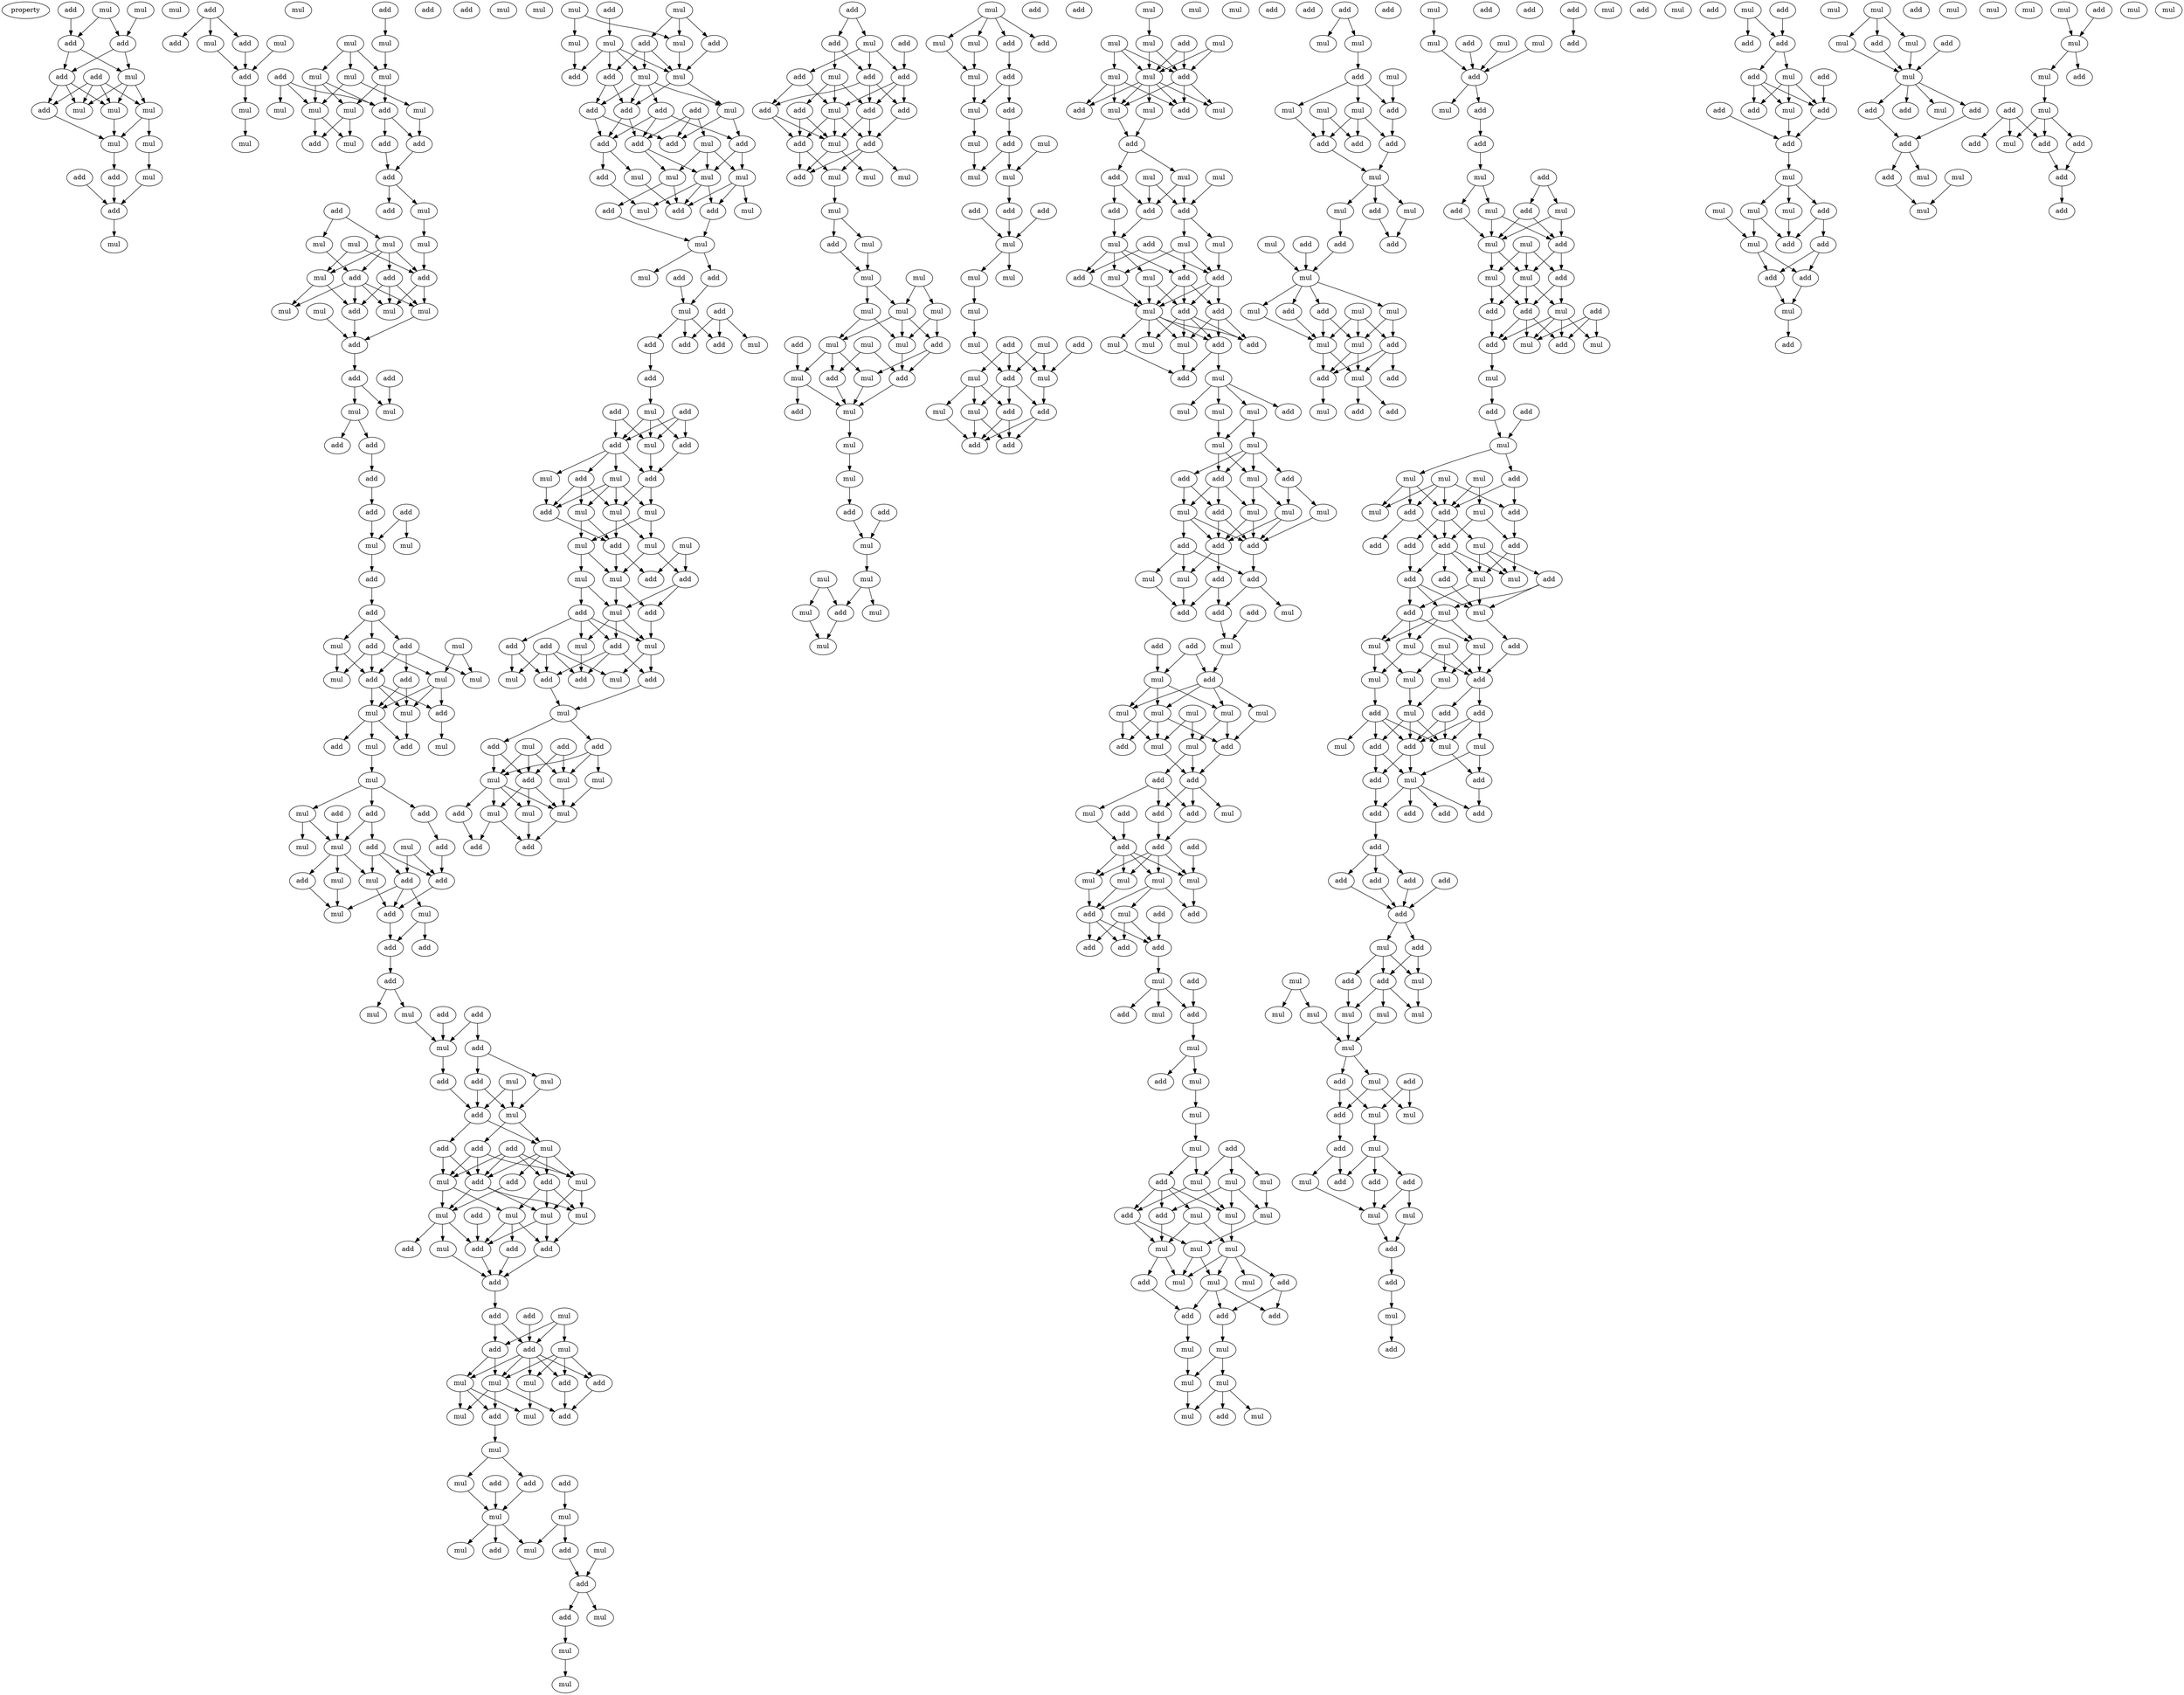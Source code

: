 digraph {
    node [fontcolor=black]
    property [mul=2,lf=1.6]
    0 [ label = add ];
    1 [ label = mul ];
    2 [ label = mul ];
    3 [ label = add ];
    4 [ label = add ];
    5 [ label = mul ];
    6 [ label = mul ];
    7 [ label = add ];
    8 [ label = add ];
    9 [ label = mul ];
    10 [ label = mul ];
    11 [ label = mul ];
    12 [ label = add ];
    13 [ label = mul ];
    14 [ label = mul ];
    15 [ label = add ];
    16 [ label = add ];
    17 [ label = mul ];
    18 [ label = add ];
    19 [ label = mul ];
    20 [ label = add ];
    21 [ label = mul ];
    22 [ label = add ];
    23 [ label = mul ];
    24 [ label = mul ];
    25 [ label = add ];
    26 [ label = add ];
    27 [ label = mul ];
    28 [ label = mul ];
    29 [ label = add ];
    30 [ label = add ];
    31 [ label = mul ];
    32 [ label = mul ];
    33 [ label = mul ];
    34 [ label = mul ];
    35 [ label = mul ];
    36 [ label = add ];
    37 [ label = mul ];
    38 [ label = mul ];
    39 [ label = mul ];
    40 [ label = add ];
    41 [ label = mul ];
    42 [ label = add ];
    43 [ label = mul ];
    44 [ label = add ];
    45 [ label = add ];
    46 [ label = add ];
    47 [ label = add ];
    48 [ label = add ];
    49 [ label = mul ];
    50 [ label = mul ];
    51 [ label = mul ];
    52 [ label = mul ];
    53 [ label = mul ];
    54 [ label = add ];
    55 [ label = mul ];
    56 [ label = add ];
    57 [ label = add ];
    58 [ label = mul ];
    59 [ label = mul ];
    60 [ label = add ];
    61 [ label = mul ];
    62 [ label = mul ];
    63 [ label = add ];
    64 [ label = add ];
    65 [ label = add ];
    66 [ label = mul ];
    67 [ label = mul ];
    68 [ label = add ];
    69 [ label = add ];
    70 [ label = add ];
    71 [ label = add ];
    72 [ label = add ];
    73 [ label = mul ];
    74 [ label = mul ];
    75 [ label = add ];
    76 [ label = add ];
    77 [ label = add ];
    78 [ label = add ];
    79 [ label = mul ];
    80 [ label = add ];
    81 [ label = mul ];
    82 [ label = add ];
    83 [ label = add ];
    84 [ label = mul ];
    85 [ label = mul ];
    86 [ label = mul ];
    87 [ label = mul ];
    88 [ label = add ];
    89 [ label = mul ];
    90 [ label = add ];
    91 [ label = add ];
    92 [ label = mul ];
    93 [ label = mul ];
    94 [ label = mul ];
    95 [ label = mul ];
    96 [ label = add ];
    97 [ label = mul ];
    98 [ label = add ];
    99 [ label = add ];
    100 [ label = mul ];
    101 [ label = mul ];
    102 [ label = add ];
    103 [ label = mul ];
    104 [ label = add ];
    105 [ label = add ];
    106 [ label = add ];
    107 [ label = mul ];
    108 [ label = mul ];
    109 [ label = add ];
    110 [ label = mul ];
    111 [ label = mul ];
    112 [ label = add ];
    113 [ label = add ];
    114 [ label = add ];
    115 [ label = add ];
    116 [ label = mul ];
    117 [ label = add ];
    118 [ label = add ];
    119 [ label = mul ];
    120 [ label = mul ];
    121 [ label = add ];
    122 [ label = mul ];
    123 [ label = mul ];
    124 [ label = add ];
    125 [ label = add ];
    126 [ label = mul ];
    127 [ label = add ];
    128 [ label = add ];
    129 [ label = add ];
    130 [ label = add ];
    131 [ label = mul ];
    132 [ label = add ];
    133 [ label = mul ];
    134 [ label = add ];
    135 [ label = mul ];
    136 [ label = add ];
    137 [ label = mul ];
    138 [ label = mul ];
    139 [ label = mul ];
    140 [ label = add ];
    141 [ label = mul ];
    142 [ label = add ];
    143 [ label = add ];
    144 [ label = add ];
    145 [ label = mul ];
    146 [ label = add ];
    147 [ label = add ];
    148 [ label = mul ];
    149 [ label = add ];
    150 [ label = add ];
    151 [ label = add ];
    152 [ label = mul ];
    153 [ label = add ];
    154 [ label = mul ];
    155 [ label = add ];
    156 [ label = mul ];
    157 [ label = add ];
    158 [ label = mul ];
    159 [ label = mul ];
    160 [ label = mul ];
    161 [ label = add ];
    162 [ label = add ];
    163 [ label = mul ];
    164 [ label = mul ];
    165 [ label = add ];
    166 [ label = mul ];
    167 [ label = add ];
    168 [ label = add ];
    169 [ label = mul ];
    170 [ label = mul ];
    171 [ label = mul ];
    172 [ label = add ];
    173 [ label = mul ];
    174 [ label = mul ];
    175 [ label = add ];
    176 [ label = add ];
    177 [ label = add ];
    178 [ label = mul ];
    179 [ label = mul ];
    180 [ label = add ];
    181 [ label = mul ];
    182 [ label = mul ];
    183 [ label = mul ];
    184 [ label = mul ];
    185 [ label = add ];
    186 [ label = mul ];
    187 [ label = mul ];
    188 [ label = add ];
    189 [ label = mul ];
    190 [ label = add ];
    191 [ label = mul ];
    192 [ label = add ];
    193 [ label = mul ];
    194 [ label = add ];
    195 [ label = add ];
    196 [ label = add ];
    197 [ label = add ];
    198 [ label = add ];
    199 [ label = add ];
    200 [ label = mul ];
    201 [ label = add ];
    202 [ label = add ];
    203 [ label = mul ];
    204 [ label = mul ];
    205 [ label = mul ];
    206 [ label = add ];
    207 [ label = mul ];
    208 [ label = add ];
    209 [ label = add ];
    210 [ label = add ];
    211 [ label = mul ];
    212 [ label = mul ];
    213 [ label = mul ];
    214 [ label = add ];
    215 [ label = add ];
    216 [ label = mul ];
    217 [ label = mul ];
    218 [ label = add ];
    219 [ label = add ];
    220 [ label = mul ];
    221 [ label = add ];
    222 [ label = add ];
    223 [ label = add ];
    224 [ label = add ];
    225 [ label = mul ];
    226 [ label = add ];
    227 [ label = add ];
    228 [ label = add ];
    229 [ label = mul ];
    230 [ label = mul ];
    231 [ label = add ];
    232 [ label = mul ];
    233 [ label = add ];
    234 [ label = mul ];
    235 [ label = mul ];
    236 [ label = mul ];
    237 [ label = add ];
    238 [ label = mul ];
    239 [ label = mul ];
    240 [ label = mul ];
    241 [ label = add ];
    242 [ label = mul ];
    243 [ label = add ];
    244 [ label = add ];
    245 [ label = mul ];
    246 [ label = add ];
    247 [ label = mul ];
    248 [ label = add ];
    249 [ label = add ];
    250 [ label = add ];
    251 [ label = mul ];
    252 [ label = mul ];
    253 [ label = add ];
    254 [ label = mul ];
    255 [ label = add ];
    256 [ label = add ];
    257 [ label = add ];
    258 [ label = mul ];
    259 [ label = mul ];
    260 [ label = add ];
    261 [ label = mul ];
    262 [ label = add ];
    263 [ label = add ];
    264 [ label = mul ];
    265 [ label = add ];
    266 [ label = mul ];
    267 [ label = mul ];
    268 [ label = mul ];
    269 [ label = mul ];
    270 [ label = mul ];
    271 [ label = add ];
    272 [ label = add ];
    273 [ label = add ];
    274 [ label = add ];
    275 [ label = add ];
    276 [ label = mul ];
    277 [ label = add ];
    278 [ label = add ];
    279 [ label = add ];
    280 [ label = mul ];
    281 [ label = add ];
    282 [ label = add ];
    283 [ label = add ];
    284 [ label = add ];
    285 [ label = mul ];
    286 [ label = add ];
    287 [ label = add ];
    288 [ label = add ];
    289 [ label = mul ];
    290 [ label = add ];
    291 [ label = mul ];
    292 [ label = mul ];
    293 [ label = mul ];
    294 [ label = mul ];
    295 [ label = add ];
    296 [ label = mul ];
    297 [ label = mul ];
    298 [ label = mul ];
    299 [ label = mul ];
    300 [ label = mul ];
    301 [ label = mul ];
    302 [ label = add ];
    303 [ label = mul ];
    304 [ label = mul ];
    305 [ label = add ];
    306 [ label = mul ];
    307 [ label = mul ];
    308 [ label = add ];
    309 [ label = add ];
    310 [ label = mul ];
    311 [ label = add ];
    312 [ label = mul ];
    313 [ label = mul ];
    314 [ label = mul ];
    315 [ label = add ];
    316 [ label = add ];
    317 [ label = mul ];
    318 [ label = mul ];
    319 [ label = mul ];
    320 [ label = add ];
    321 [ label = mul ];
    322 [ label = mul ];
    323 [ label = mul ];
    324 [ label = mul ];
    325 [ label = add ];
    326 [ label = mul ];
    327 [ label = mul ];
    328 [ label = add ];
    329 [ label = add ];
    330 [ label = add ];
    331 [ label = mul ];
    332 [ label = mul ];
    333 [ label = add ];
    334 [ label = add ];
    335 [ label = mul ];
    336 [ label = mul ];
    337 [ label = add ];
    338 [ label = mul ];
    339 [ label = mul ];
    340 [ label = add ];
    341 [ label = add ];
    342 [ label = add ];
    343 [ label = mul ];
    344 [ label = mul ];
    345 [ label = mul ];
    346 [ label = mul ];
    347 [ label = mul ];
    348 [ label = add ];
    349 [ label = mul ];
    350 [ label = add ];
    351 [ label = mul ];
    352 [ label = add ];
    353 [ label = mul ];
    354 [ label = mul ];
    355 [ label = add ];
    356 [ label = add ];
    357 [ label = mul ];
    358 [ label = add ];
    359 [ label = add ];
    360 [ label = mul ];
    361 [ label = mul ];
    362 [ label = mul ];
    363 [ label = add ];
    364 [ label = mul ];
    365 [ label = mul ];
    366 [ label = mul ];
    367 [ label = add ];
    368 [ label = add ];
    369 [ label = mul ];
    370 [ label = mul ];
    371 [ label = add ];
    372 [ label = mul ];
    373 [ label = add ];
    374 [ label = mul ];
    375 [ label = mul ];
    376 [ label = add ];
    377 [ label = mul ];
    378 [ label = add ];
    379 [ label = add ];
    380 [ label = add ];
    381 [ label = add ];
    382 [ label = mul ];
    383 [ label = mul ];
    384 [ label = mul ];
    385 [ label = add ];
    386 [ label = add ];
    387 [ label = mul ];
    388 [ label = mul ];
    389 [ label = add ];
    390 [ label = mul ];
    391 [ label = add ];
    392 [ label = add ];
    393 [ label = mul ];
    394 [ label = mul ];
    395 [ label = add ];
    396 [ label = add ];
    397 [ label = mul ];
    398 [ label = add ];
    399 [ label = mul ];
    400 [ label = mul ];
    401 [ label = mul ];
    402 [ label = mul ];
    403 [ label = add ];
    404 [ label = mul ];
    405 [ label = mul ];
    406 [ label = add ];
    407 [ label = mul ];
    408 [ label = add ];
    409 [ label = add ];
    410 [ label = mul ];
    411 [ label = mul ];
    412 [ label = add ];
    413 [ label = mul ];
    414 [ label = mul ];
    415 [ label = add ];
    416 [ label = add ];
    417 [ label = add ];
    418 [ label = add ];
    419 [ label = mul ];
    420 [ label = mul ];
    421 [ label = add ];
    422 [ label = add ];
    423 [ label = mul ];
    424 [ label = add ];
    425 [ label = add ];
    426 [ label = mul ];
    427 [ label = add ];
    428 [ label = add ];
    429 [ label = mul ];
    430 [ label = add ];
    431 [ label = mul ];
    432 [ label = mul ];
    433 [ label = mul ];
    434 [ label = mul ];
    435 [ label = mul ];
    436 [ label = mul ];
    437 [ label = add ];
    438 [ label = mul ];
    439 [ label = add ];
    440 [ label = mul ];
    441 [ label = add ];
    442 [ label = add ];
    443 [ label = add ];
    444 [ label = add ];
    445 [ label = mul ];
    446 [ label = add ];
    447 [ label = mul ];
    448 [ label = add ];
    449 [ label = add ];
    450 [ label = add ];
    451 [ label = mul ];
    452 [ label = mul ];
    453 [ label = mul ];
    454 [ label = mul ];
    455 [ label = mul ];
    456 [ label = add ];
    457 [ label = add ];
    458 [ label = add ];
    459 [ label = add ];
    460 [ label = add ];
    461 [ label = add ];
    462 [ label = add ];
    463 [ label = mul ];
    464 [ label = mul ];
    465 [ label = mul ];
    466 [ label = add ];
    467 [ label = add ];
    468 [ label = mul ];
    469 [ label = add ];
    470 [ label = mul ];
    471 [ label = mul ];
    472 [ label = mul ];
    473 [ label = add ];
    474 [ label = add ];
    475 [ label = mul ];
    476 [ label = mul ];
    477 [ label = mul ];
    478 [ label = mul ];
    479 [ label = mul ];
    480 [ label = add ];
    481 [ label = mul ];
    482 [ label = add ];
    483 [ label = mul ];
    484 [ label = mul ];
    485 [ label = mul ];
    486 [ label = mul ];
    487 [ label = mul ];
    488 [ label = add ];
    489 [ label = add ];
    490 [ label = mul ];
    491 [ label = add ];
    492 [ label = add ];
    493 [ label = add ];
    494 [ label = mul ];
    495 [ label = mul ];
    496 [ label = mul ];
    497 [ label = mul ];
    498 [ label = mul ];
    499 [ label = add ];
    500 [ label = add ];
    501 [ label = mul ];
    502 [ label = add ];
    503 [ label = add ];
    504 [ label = add ];
    505 [ label = mul ];
    506 [ label = mul ];
    507 [ label = mul ];
    508 [ label = add ];
    509 [ label = add ];
    510 [ label = mul ];
    511 [ label = mul ];
    512 [ label = mul ];
    513 [ label = add ];
    514 [ label = add ];
    515 [ label = add ];
    516 [ label = mul ];
    517 [ label = mul ];
    518 [ label = mul ];
    519 [ label = add ];
    520 [ label = add ];
    521 [ label = mul ];
    522 [ label = add ];
    523 [ label = add ];
    524 [ label = mul ];
    525 [ label = mul ];
    526 [ label = add ];
    527 [ label = add ];
    528 [ label = mul ];
    529 [ label = mul ];
    530 [ label = add ];
    531 [ label = mul ];
    532 [ label = mul ];
    533 [ label = add ];
    534 [ label = add ];
    535 [ label = mul ];
    536 [ label = add ];
    537 [ label = mul ];
    538 [ label = add ];
    539 [ label = mul ];
    540 [ label = add ];
    541 [ label = add ];
    542 [ label = mul ];
    543 [ label = mul ];
    544 [ label = mul ];
    545 [ label = add ];
    546 [ label = mul ];
    547 [ label = add ];
    548 [ label = add ];
    549 [ label = add ];
    550 [ label = add ];
    551 [ label = mul ];
    552 [ label = add ];
    553 [ label = mul ];
    554 [ label = add ];
    555 [ label = add ];
    556 [ label = add ];
    557 [ label = mul ];
    558 [ label = mul ];
    559 [ label = mul ];
    560 [ label = add ];
    561 [ label = mul ];
    562 [ label = mul ];
    563 [ label = add ];
    564 [ label = add ];
    565 [ label = mul ];
    566 [ label = add ];
    567 [ label = add ];
    568 [ label = add ];
    569 [ label = mul ];
    570 [ label = add ];
    571 [ label = mul ];
    572 [ label = mul ];
    573 [ label = mul ];
    574 [ label = add ];
    575 [ label = add ];
    576 [ label = mul ];
    577 [ label = add ];
    578 [ label = add ];
    579 [ label = mul ];
    580 [ label = mul ];
    581 [ label = mul ];
    582 [ label = mul ];
    583 [ label = add ];
    584 [ label = add ];
    585 [ label = add ];
    586 [ label = mul ];
    587 [ label = add ];
    588 [ label = add ];
    589 [ label = add ];
    590 [ label = mul ];
    591 [ label = add ];
    592 [ label = add ];
    593 [ label = mul ];
    594 [ label = add ];
    595 [ label = add ];
    596 [ label = mul ];
    597 [ label = add ];
    598 [ label = mul ];
    599 [ label = mul ];
    600 [ label = mul ];
    601 [ label = mul ];
    602 [ label = add ];
    603 [ label = mul ];
    604 [ label = mul ];
    605 [ label = mul ];
    606 [ label = add ];
    607 [ label = mul ];
    608 [ label = mul ];
    609 [ label = add ];
    610 [ label = add ];
    611 [ label = add ];
    612 [ label = mul ];
    613 [ label = add ];
    614 [ label = mul ];
    615 [ label = add ];
    616 [ label = mul ];
    617 [ label = mul ];
    618 [ label = add ];
    619 [ label = mul ];
    620 [ label = add ];
    621 [ label = add ];
    622 [ label = add ];
    623 [ label = add ];
    624 [ label = add ];
    625 [ label = add ];
    626 [ label = add ];
    627 [ label = add ];
    628 [ label = mul ];
    629 [ label = add ];
    630 [ label = add ];
    631 [ label = add ];
    632 [ label = mul ];
    633 [ label = add ];
    634 [ label = add ];
    635 [ label = mul ];
    636 [ label = add ];
    637 [ label = mul ];
    638 [ label = mul ];
    639 [ label = mul ];
    640 [ label = mul ];
    641 [ label = mul ];
    642 [ label = mul ];
    643 [ label = mul ];
    644 [ label = add ];
    645 [ label = add ];
    646 [ label = mul ];
    647 [ label = add ];
    648 [ label = mul ];
    649 [ label = mul ];
    650 [ label = mul ];
    651 [ label = add ];
    652 [ label = add ];
    653 [ label = add ];
    654 [ label = mul ];
    655 [ label = add ];
    656 [ label = mul ];
    657 [ label = mul ];
    658 [ label = add ];
    659 [ label = add ];
    660 [ label = mul ];
    661 [ label = add ];
    662 [ label = mul ];
    663 [ label = add ];
    664 [ label = add ];
    665 [ label = add ];
    666 [ label = add ];
    667 [ label = add ];
    668 [ label = mul ];
    669 [ label = add ];
    670 [ label = add ];
    671 [ label = mul ];
    672 [ label = add ];
    673 [ label = add ];
    674 [ label = add ];
    675 [ label = mul ];
    676 [ label = mul ];
    677 [ label = add ];
    678 [ label = mul ];
    679 [ label = mul ];
    680 [ label = mul ];
    681 [ label = add ];
    682 [ label = add ];
    683 [ label = mul ];
    684 [ label = add ];
    685 [ label = add ];
    686 [ label = mul ];
    687 [ label = mul ];
    688 [ label = add ];
    689 [ label = add ];
    690 [ label = mul ];
    691 [ label = add ];
    692 [ label = add ];
    693 [ label = mul ];
    694 [ label = mul ];
    695 [ label = add ];
    696 [ label = add ];
    697 [ label = mul ];
    698 [ label = add ];
    699 [ label = add ];
    700 [ label = add ];
    701 [ label = mul ];
    702 [ label = mul ];
    703 [ label = mul ];
    704 [ label = mul ];
    705 [ label = mul ];
    706 [ label = mul ];
    707 [ label = mul ];
    708 [ label = add ];
    709 [ label = mul ];
    710 [ label = mul ];
    711 [ label = add ];
    712 [ label = add ];
    713 [ label = mul ];
    714 [ label = mul ];
    715 [ label = mul ];
    716 [ label = add ];
    717 [ label = add ];
    718 [ label = add ];
    719 [ label = add ];
    720 [ label = mul ];
    721 [ label = add ];
    0 -> 3 [ name = 0 ];
    1 -> 4 [ name = 1 ];
    2 -> 3 [ name = 2 ];
    2 -> 4 [ name = 3 ];
    3 -> 6 [ name = 4 ];
    3 -> 8 [ name = 5 ];
    4 -> 6 [ name = 6 ];
    4 -> 8 [ name = 7 ];
    6 -> 9 [ name = 8 ];
    6 -> 10 [ name = 9 ];
    6 -> 11 [ name = 10 ];
    7 -> 9 [ name = 11 ];
    7 -> 10 [ name = 12 ];
    7 -> 11 [ name = 13 ];
    7 -> 12 [ name = 14 ];
    8 -> 10 [ name = 15 ];
    8 -> 11 [ name = 16 ];
    8 -> 12 [ name = 17 ];
    9 -> 13 [ name = 18 ];
    9 -> 14 [ name = 19 ];
    10 -> 14 [ name = 20 ];
    12 -> 14 [ name = 21 ];
    13 -> 17 [ name = 22 ];
    14 -> 16 [ name = 23 ];
    15 -> 18 [ name = 24 ];
    16 -> 18 [ name = 25 ];
    17 -> 18 [ name = 26 ];
    18 -> 19 [ name = 27 ];
    20 -> 22 [ name = 28 ];
    20 -> 23 [ name = 29 ];
    20 -> 25 [ name = 30 ];
    23 -> 26 [ name = 31 ];
    24 -> 26 [ name = 32 ];
    25 -> 26 [ name = 33 ];
    26 -> 27 [ name = 34 ];
    27 -> 28 [ name = 35 ];
    29 -> 31 [ name = 36 ];
    31 -> 35 [ name = 37 ];
    32 -> 33 [ name = 38 ];
    32 -> 34 [ name = 39 ];
    32 -> 35 [ name = 40 ];
    33 -> 37 [ name = 41 ];
    33 -> 41 [ name = 42 ];
    34 -> 39 [ name = 43 ];
    34 -> 40 [ name = 44 ];
    34 -> 41 [ name = 45 ];
    35 -> 39 [ name = 46 ];
    35 -> 40 [ name = 47 ];
    36 -> 38 [ name = 48 ];
    36 -> 40 [ name = 49 ];
    36 -> 41 [ name = 50 ];
    37 -> 44 [ name = 51 ];
    39 -> 42 [ name = 52 ];
    39 -> 43 [ name = 53 ];
    40 -> 44 [ name = 54 ];
    40 -> 45 [ name = 55 ];
    41 -> 42 [ name = 56 ];
    41 -> 43 [ name = 57 ];
    44 -> 46 [ name = 58 ];
    45 -> 46 [ name = 59 ];
    46 -> 48 [ name = 60 ];
    46 -> 49 [ name = 61 ];
    47 -> 51 [ name = 62 ];
    47 -> 53 [ name = 63 ];
    49 -> 52 [ name = 64 ];
    50 -> 55 [ name = 65 ];
    50 -> 57 [ name = 66 ];
    51 -> 54 [ name = 67 ];
    51 -> 55 [ name = 68 ];
    51 -> 56 [ name = 69 ];
    51 -> 57 [ name = 70 ];
    52 -> 57 [ name = 71 ];
    53 -> 54 [ name = 72 ];
    54 -> 58 [ name = 73 ];
    54 -> 59 [ name = 74 ];
    54 -> 60 [ name = 75 ];
    54 -> 61 [ name = 76 ];
    55 -> 59 [ name = 77 ];
    55 -> 60 [ name = 78 ];
    56 -> 58 [ name = 79 ];
    56 -> 60 [ name = 80 ];
    56 -> 61 [ name = 81 ];
    57 -> 58 [ name = 82 ];
    57 -> 61 [ name = 83 ];
    58 -> 63 [ name = 84 ];
    60 -> 63 [ name = 85 ];
    62 -> 63 [ name = 86 ];
    63 -> 64 [ name = 87 ];
    64 -> 66 [ name = 88 ];
    64 -> 67 [ name = 89 ];
    65 -> 67 [ name = 90 ];
    66 -> 68 [ name = 91 ];
    66 -> 69 [ name = 92 ];
    69 -> 70 [ name = 93 ];
    70 -> 72 [ name = 94 ];
    71 -> 73 [ name = 95 ];
    71 -> 74 [ name = 96 ];
    72 -> 74 [ name = 97 ];
    74 -> 75 [ name = 98 ];
    75 -> 77 [ name = 99 ];
    77 -> 78 [ name = 100 ];
    77 -> 79 [ name = 101 ];
    77 -> 80 [ name = 102 ];
    78 -> 82 [ name = 103 ];
    78 -> 85 [ name = 104 ];
    78 -> 86 [ name = 105 ];
    79 -> 82 [ name = 106 ];
    79 -> 86 [ name = 107 ];
    80 -> 82 [ name = 108 ];
    80 -> 83 [ name = 109 ];
    80 -> 84 [ name = 110 ];
    81 -> 84 [ name = 111 ];
    81 -> 85 [ name = 112 ];
    82 -> 87 [ name = 113 ];
    82 -> 88 [ name = 114 ];
    82 -> 89 [ name = 115 ];
    83 -> 87 [ name = 116 ];
    83 -> 89 [ name = 117 ];
    85 -> 87 [ name = 118 ];
    85 -> 88 [ name = 119 ];
    85 -> 89 [ name = 120 ];
    87 -> 90 [ name = 121 ];
    87 -> 91 [ name = 122 ];
    87 -> 94 [ name = 123 ];
    88 -> 92 [ name = 124 ];
    89 -> 91 [ name = 125 ];
    94 -> 95 [ name = 126 ];
    95 -> 96 [ name = 127 ];
    95 -> 97 [ name = 128 ];
    95 -> 99 [ name = 129 ];
    96 -> 101 [ name = 130 ];
    96 -> 104 [ name = 131 ];
    97 -> 101 [ name = 132 ];
    97 -> 103 [ name = 133 ];
    98 -> 101 [ name = 134 ];
    99 -> 102 [ name = 135 ];
    100 -> 105 [ name = 136 ];
    100 -> 106 [ name = 137 ];
    101 -> 107 [ name = 138 ];
    101 -> 108 [ name = 139 ];
    101 -> 109 [ name = 140 ];
    102 -> 105 [ name = 141 ];
    104 -> 105 [ name = 142 ];
    104 -> 106 [ name = 143 ];
    104 -> 107 [ name = 144 ];
    105 -> 112 [ name = 145 ];
    106 -> 110 [ name = 146 ];
    106 -> 111 [ name = 147 ];
    106 -> 112 [ name = 148 ];
    107 -> 112 [ name = 149 ];
    108 -> 110 [ name = 150 ];
    109 -> 110 [ name = 151 ];
    111 -> 113 [ name = 152 ];
    111 -> 114 [ name = 153 ];
    112 -> 113 [ name = 154 ];
    113 -> 115 [ name = 155 ];
    115 -> 116 [ name = 156 ];
    115 -> 119 [ name = 157 ];
    117 -> 120 [ name = 158 ];
    117 -> 121 [ name = 159 ];
    118 -> 120 [ name = 160 ];
    119 -> 120 [ name = 161 ];
    120 -> 124 [ name = 162 ];
    121 -> 122 [ name = 163 ];
    121 -> 125 [ name = 164 ];
    122 -> 126 [ name = 165 ];
    123 -> 126 [ name = 166 ];
    123 -> 127 [ name = 167 ];
    124 -> 127 [ name = 168 ];
    125 -> 126 [ name = 169 ];
    125 -> 127 [ name = 170 ];
    126 -> 129 [ name = 171 ];
    126 -> 131 [ name = 172 ];
    127 -> 128 [ name = 173 ];
    127 -> 131 [ name = 174 ];
    128 -> 133 [ name = 175 ];
    128 -> 136 [ name = 176 ];
    129 -> 133 [ name = 177 ];
    129 -> 135 [ name = 178 ];
    129 -> 136 [ name = 179 ];
    130 -> 132 [ name = 180 ];
    130 -> 133 [ name = 181 ];
    130 -> 135 [ name = 182 ];
    130 -> 136 [ name = 183 ];
    131 -> 132 [ name = 184 ];
    131 -> 134 [ name = 185 ];
    131 -> 135 [ name = 186 ];
    131 -> 136 [ name = 187 ];
    132 -> 137 [ name = 188 ];
    132 -> 138 [ name = 189 ];
    132 -> 139 [ name = 190 ];
    133 -> 137 [ name = 191 ];
    133 -> 141 [ name = 192 ];
    134 -> 141 [ name = 193 ];
    135 -> 138 [ name = 194 ];
    135 -> 139 [ name = 195 ];
    136 -> 138 [ name = 196 ];
    136 -> 139 [ name = 197 ];
    136 -> 141 [ name = 198 ];
    137 -> 142 [ name = 199 ];
    137 -> 143 [ name = 200 ];
    137 -> 144 [ name = 201 ];
    138 -> 144 [ name = 202 ];
    139 -> 142 [ name = 203 ];
    139 -> 144 [ name = 204 ];
    140 -> 142 [ name = 205 ];
    141 -> 142 [ name = 206 ];
    141 -> 145 [ name = 207 ];
    141 -> 146 [ name = 208 ];
    142 -> 147 [ name = 209 ];
    143 -> 147 [ name = 210 ];
    144 -> 147 [ name = 211 ];
    145 -> 147 [ name = 212 ];
    147 -> 149 [ name = 213 ];
    148 -> 151 [ name = 214 ];
    148 -> 152 [ name = 215 ];
    148 -> 153 [ name = 216 ];
    149 -> 151 [ name = 217 ];
    149 -> 153 [ name = 218 ];
    150 -> 153 [ name = 219 ];
    151 -> 154 [ name = 220 ];
    151 -> 158 [ name = 221 ];
    152 -> 154 [ name = 222 ];
    152 -> 155 [ name = 223 ];
    152 -> 156 [ name = 224 ];
    152 -> 157 [ name = 225 ];
    153 -> 154 [ name = 226 ];
    153 -> 155 [ name = 227 ];
    153 -> 156 [ name = 228 ];
    153 -> 157 [ name = 229 ];
    153 -> 158 [ name = 230 ];
    154 -> 159 [ name = 231 ];
    154 -> 161 [ name = 232 ];
    154 -> 162 [ name = 233 ];
    155 -> 161 [ name = 234 ];
    156 -> 160 [ name = 235 ];
    157 -> 161 [ name = 236 ];
    158 -> 159 [ name = 237 ];
    158 -> 160 [ name = 238 ];
    158 -> 162 [ name = 239 ];
    162 -> 163 [ name = 240 ];
    163 -> 165 [ name = 241 ];
    163 -> 166 [ name = 242 ];
    165 -> 169 [ name = 243 ];
    166 -> 169 [ name = 244 ];
    167 -> 169 [ name = 245 ];
    168 -> 170 [ name = 246 ];
    169 -> 171 [ name = 247 ];
    169 -> 172 [ name = 248 ];
    169 -> 174 [ name = 249 ];
    170 -> 171 [ name = 250 ];
    170 -> 175 [ name = 251 ];
    173 -> 176 [ name = 252 ];
    175 -> 176 [ name = 253 ];
    176 -> 177 [ name = 254 ];
    176 -> 178 [ name = 255 ];
    177 -> 179 [ name = 256 ];
    179 -> 183 [ name = 257 ];
    180 -> 186 [ name = 258 ];
    181 -> 184 [ name = 259 ];
    181 -> 187 [ name = 260 ];
    182 -> 184 [ name = 261 ];
    182 -> 185 [ name = 262 ];
    182 -> 188 [ name = 263 ];
    184 -> 191 [ name = 264 ];
    185 -> 191 [ name = 265 ];
    186 -> 189 [ name = 266 ];
    186 -> 190 [ name = 267 ];
    186 -> 191 [ name = 268 ];
    186 -> 192 [ name = 269 ];
    187 -> 192 [ name = 270 ];
    188 -> 189 [ name = 271 ];
    188 -> 190 [ name = 272 ];
    188 -> 191 [ name = 273 ];
    189 -> 193 [ name = 274 ];
    189 -> 194 [ name = 275 ];
    189 -> 195 [ name = 276 ];
    189 -> 197 [ name = 277 ];
    190 -> 195 [ name = 278 ];
    190 -> 197 [ name = 279 ];
    191 -> 193 [ name = 280 ];
    191 -> 197 [ name = 281 ];
    193 -> 198 [ name = 282 ];
    193 -> 202 [ name = 283 ];
    194 -> 198 [ name = 284 ];
    194 -> 199 [ name = 285 ];
    194 -> 201 [ name = 286 ];
    195 -> 199 [ name = 287 ];
    195 -> 202 [ name = 288 ];
    196 -> 200 [ name = 289 ];
    196 -> 201 [ name = 290 ];
    196 -> 202 [ name = 291 ];
    197 -> 199 [ name = 292 ];
    197 -> 201 [ name = 293 ];
    198 -> 205 [ name = 294 ];
    198 -> 207 [ name = 295 ];
    199 -> 203 [ name = 296 ];
    199 -> 206 [ name = 297 ];
    200 -> 204 [ name = 298 ];
    200 -> 205 [ name = 299 ];
    200 -> 207 [ name = 300 ];
    201 -> 204 [ name = 301 ];
    201 -> 205 [ name = 302 ];
    203 -> 209 [ name = 303 ];
    204 -> 209 [ name = 304 ];
    204 -> 210 [ name = 305 ];
    205 -> 208 [ name = 306 ];
    205 -> 209 [ name = 307 ];
    205 -> 212 [ name = 308 ];
    206 -> 212 [ name = 309 ];
    207 -> 208 [ name = 310 ];
    207 -> 209 [ name = 311 ];
    207 -> 211 [ name = 312 ];
    208 -> 213 [ name = 313 ];
    210 -> 213 [ name = 314 ];
    213 -> 215 [ name = 315 ];
    213 -> 216 [ name = 316 ];
    214 -> 217 [ name = 317 ];
    215 -> 217 [ name = 318 ];
    217 -> 219 [ name = 319 ];
    217 -> 221 [ name = 320 ];
    217 -> 222 [ name = 321 ];
    218 -> 220 [ name = 322 ];
    218 -> 221 [ name = 323 ];
    218 -> 222 [ name = 324 ];
    219 -> 223 [ name = 325 ];
    223 -> 225 [ name = 326 ];
    224 -> 228 [ name = 327 ];
    224 -> 229 [ name = 328 ];
    225 -> 227 [ name = 329 ];
    225 -> 228 [ name = 330 ];
    225 -> 229 [ name = 331 ];
    226 -> 227 [ name = 332 ];
    226 -> 228 [ name = 333 ];
    226 -> 229 [ name = 334 ];
    227 -> 233 [ name = 335 ];
    228 -> 230 [ name = 336 ];
    228 -> 231 [ name = 337 ];
    228 -> 232 [ name = 338 ];
    228 -> 233 [ name = 339 ];
    229 -> 233 [ name = 340 ];
    230 -> 237 [ name = 341 ];
    231 -> 234 [ name = 342 ];
    231 -> 235 [ name = 343 ];
    231 -> 237 [ name = 344 ];
    232 -> 234 [ name = 345 ];
    232 -> 235 [ name = 346 ];
    232 -> 236 [ name = 347 ];
    232 -> 237 [ name = 348 ];
    233 -> 234 [ name = 349 ];
    233 -> 236 [ name = 350 ];
    234 -> 240 [ name = 351 ];
    234 -> 241 [ name = 352 ];
    235 -> 238 [ name = 353 ];
    235 -> 241 [ name = 354 ];
    236 -> 238 [ name = 355 ];
    236 -> 240 [ name = 356 ];
    237 -> 241 [ name = 357 ];
    238 -> 242 [ name = 358 ];
    238 -> 245 [ name = 359 ];
    239 -> 243 [ name = 360 ];
    239 -> 244 [ name = 361 ];
    240 -> 243 [ name = 362 ];
    240 -> 245 [ name = 363 ];
    241 -> 244 [ name = 364 ];
    241 -> 245 [ name = 365 ];
    242 -> 247 [ name = 366 ];
    242 -> 248 [ name = 367 ];
    243 -> 246 [ name = 368 ];
    243 -> 247 [ name = 369 ];
    245 -> 246 [ name = 370 ];
    245 -> 247 [ name = 371 ];
    246 -> 251 [ name = 372 ];
    247 -> 251 [ name = 373 ];
    247 -> 252 [ name = 374 ];
    247 -> 253 [ name = 375 ];
    248 -> 249 [ name = 376 ];
    248 -> 251 [ name = 377 ];
    248 -> 252 [ name = 378 ];
    248 -> 253 [ name = 379 ];
    249 -> 256 [ name = 380 ];
    249 -> 258 [ name = 381 ];
    250 -> 254 [ name = 382 ];
    250 -> 255 [ name = 383 ];
    250 -> 256 [ name = 384 ];
    250 -> 258 [ name = 385 ];
    251 -> 254 [ name = 386 ];
    251 -> 257 [ name = 387 ];
    252 -> 255 [ name = 388 ];
    253 -> 255 [ name = 389 ];
    253 -> 256 [ name = 390 ];
    253 -> 257 [ name = 391 ];
    256 -> 259 [ name = 392 ];
    257 -> 259 [ name = 393 ];
    259 -> 262 [ name = 394 ];
    259 -> 263 [ name = 395 ];
    260 -> 265 [ name = 396 ];
    260 -> 267 [ name = 397 ];
    261 -> 264 [ name = 398 ];
    261 -> 265 [ name = 399 ];
    261 -> 267 [ name = 400 ];
    262 -> 264 [ name = 401 ];
    262 -> 265 [ name = 402 ];
    263 -> 264 [ name = 403 ];
    263 -> 266 [ name = 404 ];
    263 -> 267 [ name = 405 ];
    264 -> 268 [ name = 406 ];
    264 -> 269 [ name = 407 ];
    264 -> 270 [ name = 408 ];
    264 -> 271 [ name = 409 ];
    265 -> 268 [ name = 410 ];
    265 -> 269 [ name = 411 ];
    265 -> 270 [ name = 412 ];
    266 -> 268 [ name = 413 ];
    267 -> 268 [ name = 414 ];
    268 -> 272 [ name = 415 ];
    269 -> 272 [ name = 416 ];
    269 -> 273 [ name = 417 ];
    270 -> 272 [ name = 418 ];
    271 -> 273 [ name = 419 ];
    274 -> 275 [ name = 420 ];
    274 -> 276 [ name = 421 ];
    275 -> 280 [ name = 422 ];
    275 -> 281 [ name = 423 ];
    276 -> 278 [ name = 424 ];
    276 -> 279 [ name = 425 ];
    276 -> 281 [ name = 426 ];
    277 -> 279 [ name = 427 ];
    278 -> 284 [ name = 428 ];
    278 -> 285 [ name = 429 ];
    279 -> 282 [ name = 430 ];
    279 -> 283 [ name = 431 ];
    279 -> 285 [ name = 432 ];
    280 -> 282 [ name = 433 ];
    280 -> 285 [ name = 434 ];
    280 -> 286 [ name = 435 ];
    281 -> 282 [ name = 436 ];
    281 -> 283 [ name = 437 ];
    281 -> 284 [ name = 438 ];
    282 -> 288 [ name = 439 ];
    282 -> 289 [ name = 440 ];
    283 -> 288 [ name = 441 ];
    284 -> 287 [ name = 442 ];
    284 -> 289 [ name = 443 ];
    285 -> 287 [ name = 444 ];
    285 -> 288 [ name = 445 ];
    285 -> 289 [ name = 446 ];
    286 -> 287 [ name = 447 ];
    286 -> 289 [ name = 448 ];
    287 -> 290 [ name = 449 ];
    287 -> 291 [ name = 450 ];
    288 -> 290 [ name = 451 ];
    288 -> 291 [ name = 452 ];
    288 -> 292 [ name = 453 ];
    289 -> 290 [ name = 454 ];
    289 -> 293 [ name = 455 ];
    291 -> 294 [ name = 456 ];
    294 -> 295 [ name = 457 ];
    294 -> 296 [ name = 458 ];
    295 -> 297 [ name = 459 ];
    296 -> 297 [ name = 460 ];
    297 -> 300 [ name = 461 ];
    297 -> 301 [ name = 462 ];
    298 -> 299 [ name = 463 ];
    298 -> 300 [ name = 464 ];
    299 -> 302 [ name = 465 ];
    299 -> 303 [ name = 466 ];
    300 -> 302 [ name = 467 ];
    300 -> 303 [ name = 468 ];
    300 -> 304 [ name = 469 ];
    301 -> 303 [ name = 470 ];
    301 -> 304 [ name = 471 ];
    302 -> 308 [ name = 472 ];
    302 -> 310 [ name = 473 ];
    303 -> 308 [ name = 474 ];
    304 -> 307 [ name = 475 ];
    304 -> 309 [ name = 476 ];
    304 -> 310 [ name = 477 ];
    305 -> 307 [ name = 478 ];
    306 -> 308 [ name = 479 ];
    306 -> 309 [ name = 480 ];
    307 -> 311 [ name = 481 ];
    307 -> 312 [ name = 482 ];
    308 -> 312 [ name = 483 ];
    309 -> 312 [ name = 484 ];
    310 -> 312 [ name = 485 ];
    312 -> 313 [ name = 486 ];
    313 -> 314 [ name = 487 ];
    314 -> 315 [ name = 488 ];
    315 -> 317 [ name = 489 ];
    316 -> 317 [ name = 490 ];
    317 -> 318 [ name = 491 ];
    318 -> 320 [ name = 492 ];
    318 -> 322 [ name = 493 ];
    319 -> 320 [ name = 494 ];
    319 -> 321 [ name = 495 ];
    320 -> 323 [ name = 496 ];
    321 -> 323 [ name = 497 ];
    324 -> 325 [ name = 498 ];
    324 -> 326 [ name = 499 ];
    324 -> 327 [ name = 500 ];
    324 -> 328 [ name = 501 ];
    325 -> 330 [ name = 502 ];
    326 -> 331 [ name = 503 ];
    327 -> 331 [ name = 504 ];
    330 -> 332 [ name = 505 ];
    330 -> 333 [ name = 506 ];
    331 -> 332 [ name = 507 ];
    332 -> 335 [ name = 508 ];
    333 -> 334 [ name = 509 ];
    334 -> 338 [ name = 510 ];
    334 -> 339 [ name = 511 ];
    335 -> 338 [ name = 512 ];
    336 -> 339 [ name = 513 ];
    339 -> 341 [ name = 514 ];
    340 -> 343 [ name = 515 ];
    341 -> 343 [ name = 516 ];
    342 -> 343 [ name = 517 ];
    343 -> 344 [ name = 518 ];
    343 -> 345 [ name = 519 ];
    344 -> 346 [ name = 520 ];
    346 -> 349 [ name = 521 ];
    347 -> 351 [ name = 522 ];
    347 -> 352 [ name = 523 ];
    348 -> 351 [ name = 524 ];
    349 -> 352 [ name = 525 ];
    350 -> 351 [ name = 526 ];
    350 -> 352 [ name = 527 ];
    350 -> 353 [ name = 528 ];
    351 -> 356 [ name = 529 ];
    352 -> 355 [ name = 530 ];
    352 -> 356 [ name = 531 ];
    352 -> 357 [ name = 532 ];
    353 -> 354 [ name = 533 ];
    353 -> 355 [ name = 534 ];
    353 -> 357 [ name = 535 ];
    354 -> 359 [ name = 536 ];
    355 -> 358 [ name = 537 ];
    355 -> 359 [ name = 538 ];
    356 -> 358 [ name = 539 ];
    356 -> 359 [ name = 540 ];
    357 -> 358 [ name = 541 ];
    357 -> 359 [ name = 542 ];
    360 -> 361 [ name = 543 ];
    361 -> 366 [ name = 544 ];
    361 -> 367 [ name = 545 ];
    362 -> 365 [ name = 546 ];
    362 -> 366 [ name = 547 ];
    362 -> 367 [ name = 548 ];
    363 -> 366 [ name = 549 ];
    363 -> 367 [ name = 550 ];
    364 -> 366 [ name = 551 ];
    364 -> 367 [ name = 552 ];
    365 -> 368 [ name = 553 ];
    365 -> 371 [ name = 554 ];
    365 -> 372 [ name = 555 ];
    366 -> 368 [ name = 556 ];
    366 -> 369 [ name = 557 ];
    366 -> 370 [ name = 558 ];
    366 -> 371 [ name = 559 ];
    366 -> 372 [ name = 560 ];
    367 -> 368 [ name = 561 ];
    367 -> 370 [ name = 562 ];
    367 -> 372 [ name = 563 ];
    369 -> 373 [ name = 564 ];
    372 -> 373 [ name = 565 ];
    373 -> 376 [ name = 566 ];
    373 -> 377 [ name = 567 ];
    374 -> 378 [ name = 568 ];
    374 -> 379 [ name = 569 ];
    375 -> 378 [ name = 570 ];
    376 -> 379 [ name = 571 ];
    376 -> 380 [ name = 572 ];
    377 -> 378 [ name = 573 ];
    377 -> 379 [ name = 574 ];
    378 -> 382 [ name = 575 ];
    378 -> 384 [ name = 576 ];
    379 -> 383 [ name = 577 ];
    380 -> 383 [ name = 578 ];
    381 -> 385 [ name = 579 ];
    381 -> 386 [ name = 580 ];
    382 -> 386 [ name = 581 ];
    383 -> 385 [ name = 582 ];
    383 -> 387 [ name = 583 ];
    383 -> 388 [ name = 584 ];
    383 -> 389 [ name = 585 ];
    384 -> 386 [ name = 586 ];
    384 -> 387 [ name = 587 ];
    384 -> 389 [ name = 588 ];
    385 -> 390 [ name = 589 ];
    386 -> 390 [ name = 590 ];
    386 -> 391 [ name = 591 ];
    386 -> 392 [ name = 592 ];
    387 -> 390 [ name = 593 ];
    388 -> 390 [ name = 594 ];
    388 -> 392 [ name = 595 ];
    389 -> 390 [ name = 596 ];
    389 -> 391 [ name = 597 ];
    389 -> 392 [ name = 598 ];
    390 -> 393 [ name = 599 ];
    390 -> 394 [ name = 600 ];
    390 -> 395 [ name = 601 ];
    390 -> 396 [ name = 602 ];
    390 -> 397 [ name = 603 ];
    391 -> 394 [ name = 604 ];
    391 -> 395 [ name = 605 ];
    391 -> 396 [ name = 606 ];
    392 -> 393 [ name = 607 ];
    392 -> 394 [ name = 608 ];
    392 -> 395 [ name = 609 ];
    392 -> 396 [ name = 610 ];
    394 -> 398 [ name = 611 ];
    395 -> 398 [ name = 612 ];
    395 -> 399 [ name = 613 ];
    397 -> 398 [ name = 614 ];
    399 -> 400 [ name = 615 ];
    399 -> 401 [ name = 616 ];
    399 -> 402 [ name = 617 ];
    399 -> 403 [ name = 618 ];
    401 -> 405 [ name = 619 ];
    402 -> 404 [ name = 620 ];
    402 -> 405 [ name = 621 ];
    404 -> 406 [ name = 622 ];
    404 -> 407 [ name = 623 ];
    404 -> 408 [ name = 624 ];
    404 -> 409 [ name = 625 ];
    405 -> 407 [ name = 626 ];
    405 -> 408 [ name = 627 ];
    406 -> 410 [ name = 628 ];
    406 -> 411 [ name = 629 ];
    407 -> 411 [ name = 630 ];
    407 -> 413 [ name = 631 ];
    408 -> 412 [ name = 632 ];
    408 -> 413 [ name = 633 ];
    408 -> 414 [ name = 634 ];
    409 -> 412 [ name = 635 ];
    409 -> 414 [ name = 636 ];
    410 -> 416 [ name = 637 ];
    411 -> 415 [ name = 638 ];
    411 -> 416 [ name = 639 ];
    412 -> 415 [ name = 640 ];
    412 -> 416 [ name = 641 ];
    413 -> 415 [ name = 642 ];
    413 -> 416 [ name = 643 ];
    414 -> 415 [ name = 644 ];
    414 -> 416 [ name = 645 ];
    414 -> 417 [ name = 646 ];
    415 -> 420 [ name = 647 ];
    415 -> 421 [ name = 648 ];
    416 -> 418 [ name = 649 ];
    417 -> 418 [ name = 650 ];
    417 -> 419 [ name = 651 ];
    417 -> 420 [ name = 652 ];
    418 -> 423 [ name = 653 ];
    418 -> 425 [ name = 654 ];
    419 -> 424 [ name = 655 ];
    420 -> 424 [ name = 656 ];
    421 -> 424 [ name = 657 ];
    421 -> 425 [ name = 658 ];
    422 -> 426 [ name = 659 ];
    425 -> 426 [ name = 660 ];
    426 -> 430 [ name = 661 ];
    427 -> 429 [ name = 662 ];
    427 -> 430 [ name = 663 ];
    428 -> 429 [ name = 664 ];
    429 -> 432 [ name = 665 ];
    429 -> 434 [ name = 666 ];
    429 -> 436 [ name = 667 ];
    430 -> 432 [ name = 668 ];
    430 -> 434 [ name = 669 ];
    430 -> 435 [ name = 670 ];
    430 -> 436 [ name = 671 ];
    432 -> 437 [ name = 672 ];
    432 -> 439 [ name = 673 ];
    432 -> 440 [ name = 674 ];
    433 -> 438 [ name = 675 ];
    433 -> 440 [ name = 676 ];
    434 -> 439 [ name = 677 ];
    434 -> 440 [ name = 678 ];
    435 -> 437 [ name = 679 ];
    436 -> 437 [ name = 680 ];
    436 -> 438 [ name = 681 ];
    437 -> 441 [ name = 682 ];
    438 -> 441 [ name = 683 ];
    438 -> 442 [ name = 684 ];
    440 -> 441 [ name = 685 ];
    441 -> 443 [ name = 686 ];
    441 -> 444 [ name = 687 ];
    441 -> 445 [ name = 688 ];
    442 -> 443 [ name = 689 ];
    442 -> 444 [ name = 690 ];
    442 -> 447 [ name = 691 ];
    443 -> 449 [ name = 692 ];
    444 -> 449 [ name = 693 ];
    446 -> 450 [ name = 694 ];
    447 -> 450 [ name = 695 ];
    448 -> 454 [ name = 696 ];
    449 -> 451 [ name = 697 ];
    449 -> 452 [ name = 698 ];
    449 -> 453 [ name = 699 ];
    449 -> 454 [ name = 700 ];
    450 -> 451 [ name = 701 ];
    450 -> 452 [ name = 702 ];
    450 -> 453 [ name = 703 ];
    450 -> 454 [ name = 704 ];
    451 -> 456 [ name = 705 ];
    452 -> 456 [ name = 706 ];
    453 -> 455 [ name = 707 ];
    453 -> 456 [ name = 708 ];
    453 -> 458 [ name = 709 ];
    454 -> 458 [ name = 710 ];
    455 -> 459 [ name = 711 ];
    455 -> 460 [ name = 712 ];
    455 -> 461 [ name = 713 ];
    456 -> 459 [ name = 714 ];
    456 -> 460 [ name = 715 ];
    456 -> 461 [ name = 716 ];
    457 -> 460 [ name = 717 ];
    460 -> 463 [ name = 718 ];
    462 -> 467 [ name = 719 ];
    463 -> 465 [ name = 720 ];
    463 -> 466 [ name = 721 ];
    463 -> 467 [ name = 722 ];
    467 -> 468 [ name = 723 ];
    468 -> 469 [ name = 724 ];
    468 -> 470 [ name = 725 ];
    470 -> 471 [ name = 726 ];
    471 -> 472 [ name = 727 ];
    472 -> 474 [ name = 728 ];
    472 -> 477 [ name = 729 ];
    473 -> 475 [ name = 730 ];
    473 -> 476 [ name = 731 ];
    473 -> 477 [ name = 732 ];
    474 -> 478 [ name = 733 ];
    474 -> 479 [ name = 734 ];
    474 -> 480 [ name = 735 ];
    474 -> 482 [ name = 736 ];
    475 -> 478 [ name = 737 ];
    475 -> 481 [ name = 738 ];
    475 -> 482 [ name = 739 ];
    476 -> 481 [ name = 740 ];
    477 -> 478 [ name = 741 ];
    477 -> 480 [ name = 742 ];
    478 -> 484 [ name = 743 ];
    479 -> 484 [ name = 744 ];
    479 -> 485 [ name = 745 ];
    480 -> 483 [ name = 746 ];
    480 -> 485 [ name = 747 ];
    481 -> 483 [ name = 748 ];
    482 -> 485 [ name = 749 ];
    483 -> 487 [ name = 750 ];
    483 -> 490 [ name = 751 ];
    484 -> 486 [ name = 752 ];
    484 -> 487 [ name = 753 ];
    484 -> 489 [ name = 754 ];
    484 -> 490 [ name = 755 ];
    485 -> 487 [ name = 756 ];
    485 -> 488 [ name = 757 ];
    488 -> 493 [ name = 758 ];
    489 -> 491 [ name = 759 ];
    489 -> 492 [ name = 760 ];
    490 -> 491 [ name = 761 ];
    490 -> 492 [ name = 762 ];
    490 -> 493 [ name = 763 ];
    492 -> 495 [ name = 764 ];
    493 -> 494 [ name = 765 ];
    494 -> 496 [ name = 766 ];
    495 -> 496 [ name = 767 ];
    495 -> 497 [ name = 768 ];
    496 -> 498 [ name = 769 ];
    497 -> 498 [ name = 770 ];
    497 -> 501 [ name = 771 ];
    497 -> 502 [ name = 772 ];
    503 -> 505 [ name = 773 ];
    503 -> 506 [ name = 774 ];
    506 -> 508 [ name = 775 ];
    507 -> 509 [ name = 776 ];
    508 -> 509 [ name = 777 ];
    508 -> 511 [ name = 778 ];
    508 -> 512 [ name = 779 ];
    509 -> 513 [ name = 780 ];
    510 -> 514 [ name = 781 ];
    510 -> 515 [ name = 782 ];
    511 -> 513 [ name = 783 ];
    511 -> 514 [ name = 784 ];
    511 -> 515 [ name = 785 ];
    512 -> 515 [ name = 786 ];
    513 -> 516 [ name = 787 ];
    515 -> 516 [ name = 788 ];
    516 -> 517 [ name = 789 ];
    516 -> 518 [ name = 790 ];
    516 -> 519 [ name = 791 ];
    517 -> 523 [ name = 792 ];
    518 -> 520 [ name = 793 ];
    519 -> 520 [ name = 794 ];
    521 -> 524 [ name = 795 ];
    522 -> 524 [ name = 796 ];
    523 -> 524 [ name = 797 ];
    524 -> 525 [ name = 798 ];
    524 -> 526 [ name = 799 ];
    524 -> 527 [ name = 800 ];
    524 -> 529 [ name = 801 ];
    525 -> 530 [ name = 802 ];
    525 -> 532 [ name = 803 ];
    526 -> 531 [ name = 804 ];
    527 -> 531 [ name = 805 ];
    527 -> 532 [ name = 806 ];
    528 -> 530 [ name = 807 ];
    528 -> 531 [ name = 808 ];
    528 -> 532 [ name = 809 ];
    529 -> 531 [ name = 810 ];
    530 -> 533 [ name = 811 ];
    530 -> 534 [ name = 812 ];
    530 -> 535 [ name = 813 ];
    531 -> 534 [ name = 814 ];
    531 -> 535 [ name = 815 ];
    532 -> 534 [ name = 816 ];
    532 -> 535 [ name = 817 ];
    534 -> 537 [ name = 818 ];
    535 -> 536 [ name = 819 ];
    535 -> 538 [ name = 820 ];
    539 -> 544 [ name = 821 ];
    540 -> 545 [ name = 822 ];
    542 -> 545 [ name = 823 ];
    543 -> 545 [ name = 824 ];
    544 -> 545 [ name = 825 ];
    545 -> 546 [ name = 826 ];
    545 -> 547 [ name = 827 ];
    547 -> 549 [ name = 828 ];
    549 -> 551 [ name = 829 ];
    550 -> 553 [ name = 830 ];
    550 -> 556 [ name = 831 ];
    551 -> 555 [ name = 832 ];
    551 -> 557 [ name = 833 ];
    552 -> 554 [ name = 834 ];
    553 -> 558 [ name = 835 ];
    553 -> 560 [ name = 836 ];
    555 -> 558 [ name = 837 ];
    556 -> 558 [ name = 838 ];
    556 -> 560 [ name = 839 ];
    557 -> 558 [ name = 840 ];
    557 -> 560 [ name = 841 ];
    558 -> 561 [ name = 842 ];
    558 -> 562 [ name = 843 ];
    559 -> 561 [ name = 844 ];
    559 -> 562 [ name = 845 ];
    559 -> 563 [ name = 846 ];
    560 -> 562 [ name = 847 ];
    560 -> 563 [ name = 848 ];
    561 -> 564 [ name = 849 ];
    561 -> 567 [ name = 850 ];
    562 -> 564 [ name = 851 ];
    562 -> 565 [ name = 852 ];
    562 -> 567 [ name = 853 ];
    563 -> 565 [ name = 854 ];
    563 -> 567 [ name = 855 ];
    564 -> 570 [ name = 856 ];
    565 -> 568 [ name = 857 ];
    565 -> 569 [ name = 858 ];
    565 -> 570 [ name = 859 ];
    565 -> 571 [ name = 860 ];
    566 -> 568 [ name = 861 ];
    566 -> 569 [ name = 862 ];
    566 -> 571 [ name = 863 ];
    567 -> 568 [ name = 864 ];
    567 -> 570 [ name = 865 ];
    567 -> 571 [ name = 866 ];
    570 -> 572 [ name = 867 ];
    572 -> 575 [ name = 868 ];
    574 -> 576 [ name = 869 ];
    575 -> 576 [ name = 870 ];
    576 -> 578 [ name = 871 ];
    576 -> 580 [ name = 872 ];
    578 -> 584 [ name = 873 ];
    578 -> 585 [ name = 874 ];
    579 -> 582 [ name = 875 ];
    579 -> 583 [ name = 876 ];
    579 -> 584 [ name = 877 ];
    579 -> 585 [ name = 878 ];
    580 -> 582 [ name = 879 ];
    580 -> 583 [ name = 880 ];
    580 -> 584 [ name = 881 ];
    581 -> 584 [ name = 882 ];
    581 -> 586 [ name = 883 ];
    583 -> 587 [ name = 884 ];
    583 -> 588 [ name = 885 ];
    584 -> 588 [ name = 886 ];
    584 -> 590 [ name = 887 ];
    584 -> 591 [ name = 888 ];
    585 -> 589 [ name = 889 ];
    586 -> 588 [ name = 890 ];
    586 -> 589 [ name = 891 ];
    588 -> 592 [ name = 892 ];
    588 -> 593 [ name = 893 ];
    588 -> 594 [ name = 894 ];
    588 -> 596 [ name = 895 ];
    589 -> 593 [ name = 896 ];
    589 -> 596 [ name = 897 ];
    590 -> 593 [ name = 898 ];
    590 -> 595 [ name = 899 ];
    590 -> 596 [ name = 900 ];
    591 -> 592 [ name = 901 ];
    592 -> 597 [ name = 902 ];
    592 -> 598 [ name = 903 ];
    592 -> 599 [ name = 904 ];
    593 -> 597 [ name = 905 ];
    593 -> 598 [ name = 906 ];
    594 -> 598 [ name = 907 ];
    595 -> 598 [ name = 908 ];
    595 -> 599 [ name = 909 ];
    597 -> 600 [ name = 910 ];
    597 -> 601 [ name = 911 ];
    597 -> 604 [ name = 912 ];
    598 -> 602 [ name = 913 ];
    599 -> 600 [ name = 914 ];
    599 -> 601 [ name = 915 ];
    599 -> 604 [ name = 916 ];
    600 -> 605 [ name = 917 ];
    600 -> 608 [ name = 918 ];
    601 -> 606 [ name = 919 ];
    601 -> 607 [ name = 920 ];
    602 -> 606 [ name = 921 ];
    603 -> 606 [ name = 922 ];
    603 -> 607 [ name = 923 ];
    603 -> 608 [ name = 924 ];
    604 -> 605 [ name = 925 ];
    604 -> 606 [ name = 926 ];
    605 -> 609 [ name = 927 ];
    606 -> 610 [ name = 928 ];
    606 -> 611 [ name = 929 ];
    607 -> 612 [ name = 930 ];
    608 -> 612 [ name = 931 ];
    609 -> 613 [ name = 932 ];
    609 -> 614 [ name = 933 ];
    609 -> 615 [ name = 934 ];
    609 -> 617 [ name = 935 ];
    610 -> 613 [ name = 936 ];
    610 -> 617 [ name = 937 ];
    611 -> 613 [ name = 938 ];
    611 -> 616 [ name = 939 ];
    611 -> 617 [ name = 940 ];
    612 -> 613 [ name = 941 ];
    612 -> 615 [ name = 942 ];
    612 -> 617 [ name = 943 ];
    613 -> 618 [ name = 944 ];
    613 -> 619 [ name = 945 ];
    615 -> 618 [ name = 946 ];
    615 -> 619 [ name = 947 ];
    616 -> 619 [ name = 948 ];
    616 -> 620 [ name = 949 ];
    617 -> 620 [ name = 950 ];
    618 -> 623 [ name = 951 ];
    619 -> 621 [ name = 952 ];
    619 -> 622 [ name = 953 ];
    619 -> 623 [ name = 954 ];
    619 -> 624 [ name = 955 ];
    620 -> 624 [ name = 956 ];
    623 -> 625 [ name = 957 ];
    625 -> 626 [ name = 958 ];
    625 -> 629 [ name = 959 ];
    625 -> 630 [ name = 960 ];
    626 -> 631 [ name = 961 ];
    627 -> 631 [ name = 962 ];
    629 -> 631 [ name = 963 ];
    630 -> 631 [ name = 964 ];
    631 -> 632 [ name = 965 ];
    631 -> 633 [ name = 966 ];
    632 -> 634 [ name = 967 ];
    632 -> 636 [ name = 968 ];
    632 -> 637 [ name = 969 ];
    633 -> 636 [ name = 970 ];
    633 -> 637 [ name = 971 ];
    634 -> 642 [ name = 972 ];
    635 -> 640 [ name = 973 ];
    635 -> 641 [ name = 974 ];
    636 -> 638 [ name = 975 ];
    636 -> 639 [ name = 976 ];
    636 -> 642 [ name = 977 ];
    637 -> 638 [ name = 978 ];
    639 -> 643 [ name = 979 ];
    640 -> 643 [ name = 980 ];
    642 -> 643 [ name = 981 ];
    643 -> 645 [ name = 982 ];
    643 -> 646 [ name = 983 ];
    644 -> 648 [ name = 984 ];
    644 -> 649 [ name = 985 ];
    645 -> 647 [ name = 986 ];
    645 -> 648 [ name = 987 ];
    646 -> 647 [ name = 988 ];
    646 -> 649 [ name = 989 ];
    647 -> 651 [ name = 990 ];
    648 -> 650 [ name = 991 ];
    650 -> 652 [ name = 992 ];
    650 -> 653 [ name = 993 ];
    650 -> 655 [ name = 994 ];
    651 -> 653 [ name = 995 ];
    651 -> 654 [ name = 996 ];
    652 -> 657 [ name = 997 ];
    654 -> 657 [ name = 998 ];
    655 -> 656 [ name = 999 ];
    655 -> 657 [ name = 1000 ];
    656 -> 658 [ name = 1001 ];
    657 -> 658 [ name = 1002 ];
    658 -> 659 [ name = 1003 ];
    659 -> 660 [ name = 1004 ];
    660 -> 663 [ name = 1005 ];
    662 -> 665 [ name = 1006 ];
    662 -> 666 [ name = 1007 ];
    664 -> 666 [ name = 1008 ];
    666 -> 667 [ name = 1009 ];
    666 -> 668 [ name = 1010 ];
    667 -> 671 [ name = 1011 ];
    667 -> 672 [ name = 1012 ];
    667 -> 673 [ name = 1013 ];
    668 -> 671 [ name = 1014 ];
    668 -> 672 [ name = 1015 ];
    668 -> 673 [ name = 1016 ];
    669 -> 673 [ name = 1017 ];
    670 -> 674 [ name = 1018 ];
    671 -> 674 [ name = 1019 ];
    673 -> 674 [ name = 1020 ];
    674 -> 675 [ name = 1021 ];
    675 -> 677 [ name = 1022 ];
    675 -> 678 [ name = 1023 ];
    675 -> 679 [ name = 1024 ];
    676 -> 680 [ name = 1025 ];
    677 -> 681 [ name = 1026 ];
    677 -> 682 [ name = 1027 ];
    678 -> 681 [ name = 1028 ];
    679 -> 680 [ name = 1029 ];
    679 -> 681 [ name = 1030 ];
    680 -> 684 [ name = 1031 ];
    680 -> 685 [ name = 1032 ];
    682 -> 684 [ name = 1033 ];
    682 -> 685 [ name = 1034 ];
    684 -> 686 [ name = 1035 ];
    685 -> 686 [ name = 1036 ];
    686 -> 688 [ name = 1037 ];
    687 -> 690 [ name = 1038 ];
    687 -> 692 [ name = 1039 ];
    687 -> 693 [ name = 1040 ];
    689 -> 694 [ name = 1041 ];
    690 -> 694 [ name = 1042 ];
    692 -> 694 [ name = 1043 ];
    693 -> 694 [ name = 1044 ];
    694 -> 695 [ name = 1045 ];
    694 -> 696 [ name = 1046 ];
    694 -> 697 [ name = 1047 ];
    694 -> 698 [ name = 1048 ];
    695 -> 699 [ name = 1049 ];
    698 -> 699 [ name = 1050 ];
    699 -> 700 [ name = 1051 ];
    699 -> 701 [ name = 1052 ];
    700 -> 704 [ name = 1053 ];
    703 -> 704 [ name = 1054 ];
    707 -> 709 [ name = 1055 ];
    708 -> 709 [ name = 1056 ];
    709 -> 710 [ name = 1057 ];
    709 -> 711 [ name = 1058 ];
    710 -> 713 [ name = 1059 ];
    712 -> 714 [ name = 1060 ];
    712 -> 717 [ name = 1061 ];
    712 -> 718 [ name = 1062 ];
    713 -> 714 [ name = 1063 ];
    713 -> 716 [ name = 1064 ];
    713 -> 718 [ name = 1065 ];
    716 -> 719 [ name = 1066 ];
    718 -> 719 [ name = 1067 ];
    719 -> 721 [ name = 1068 ];
}
